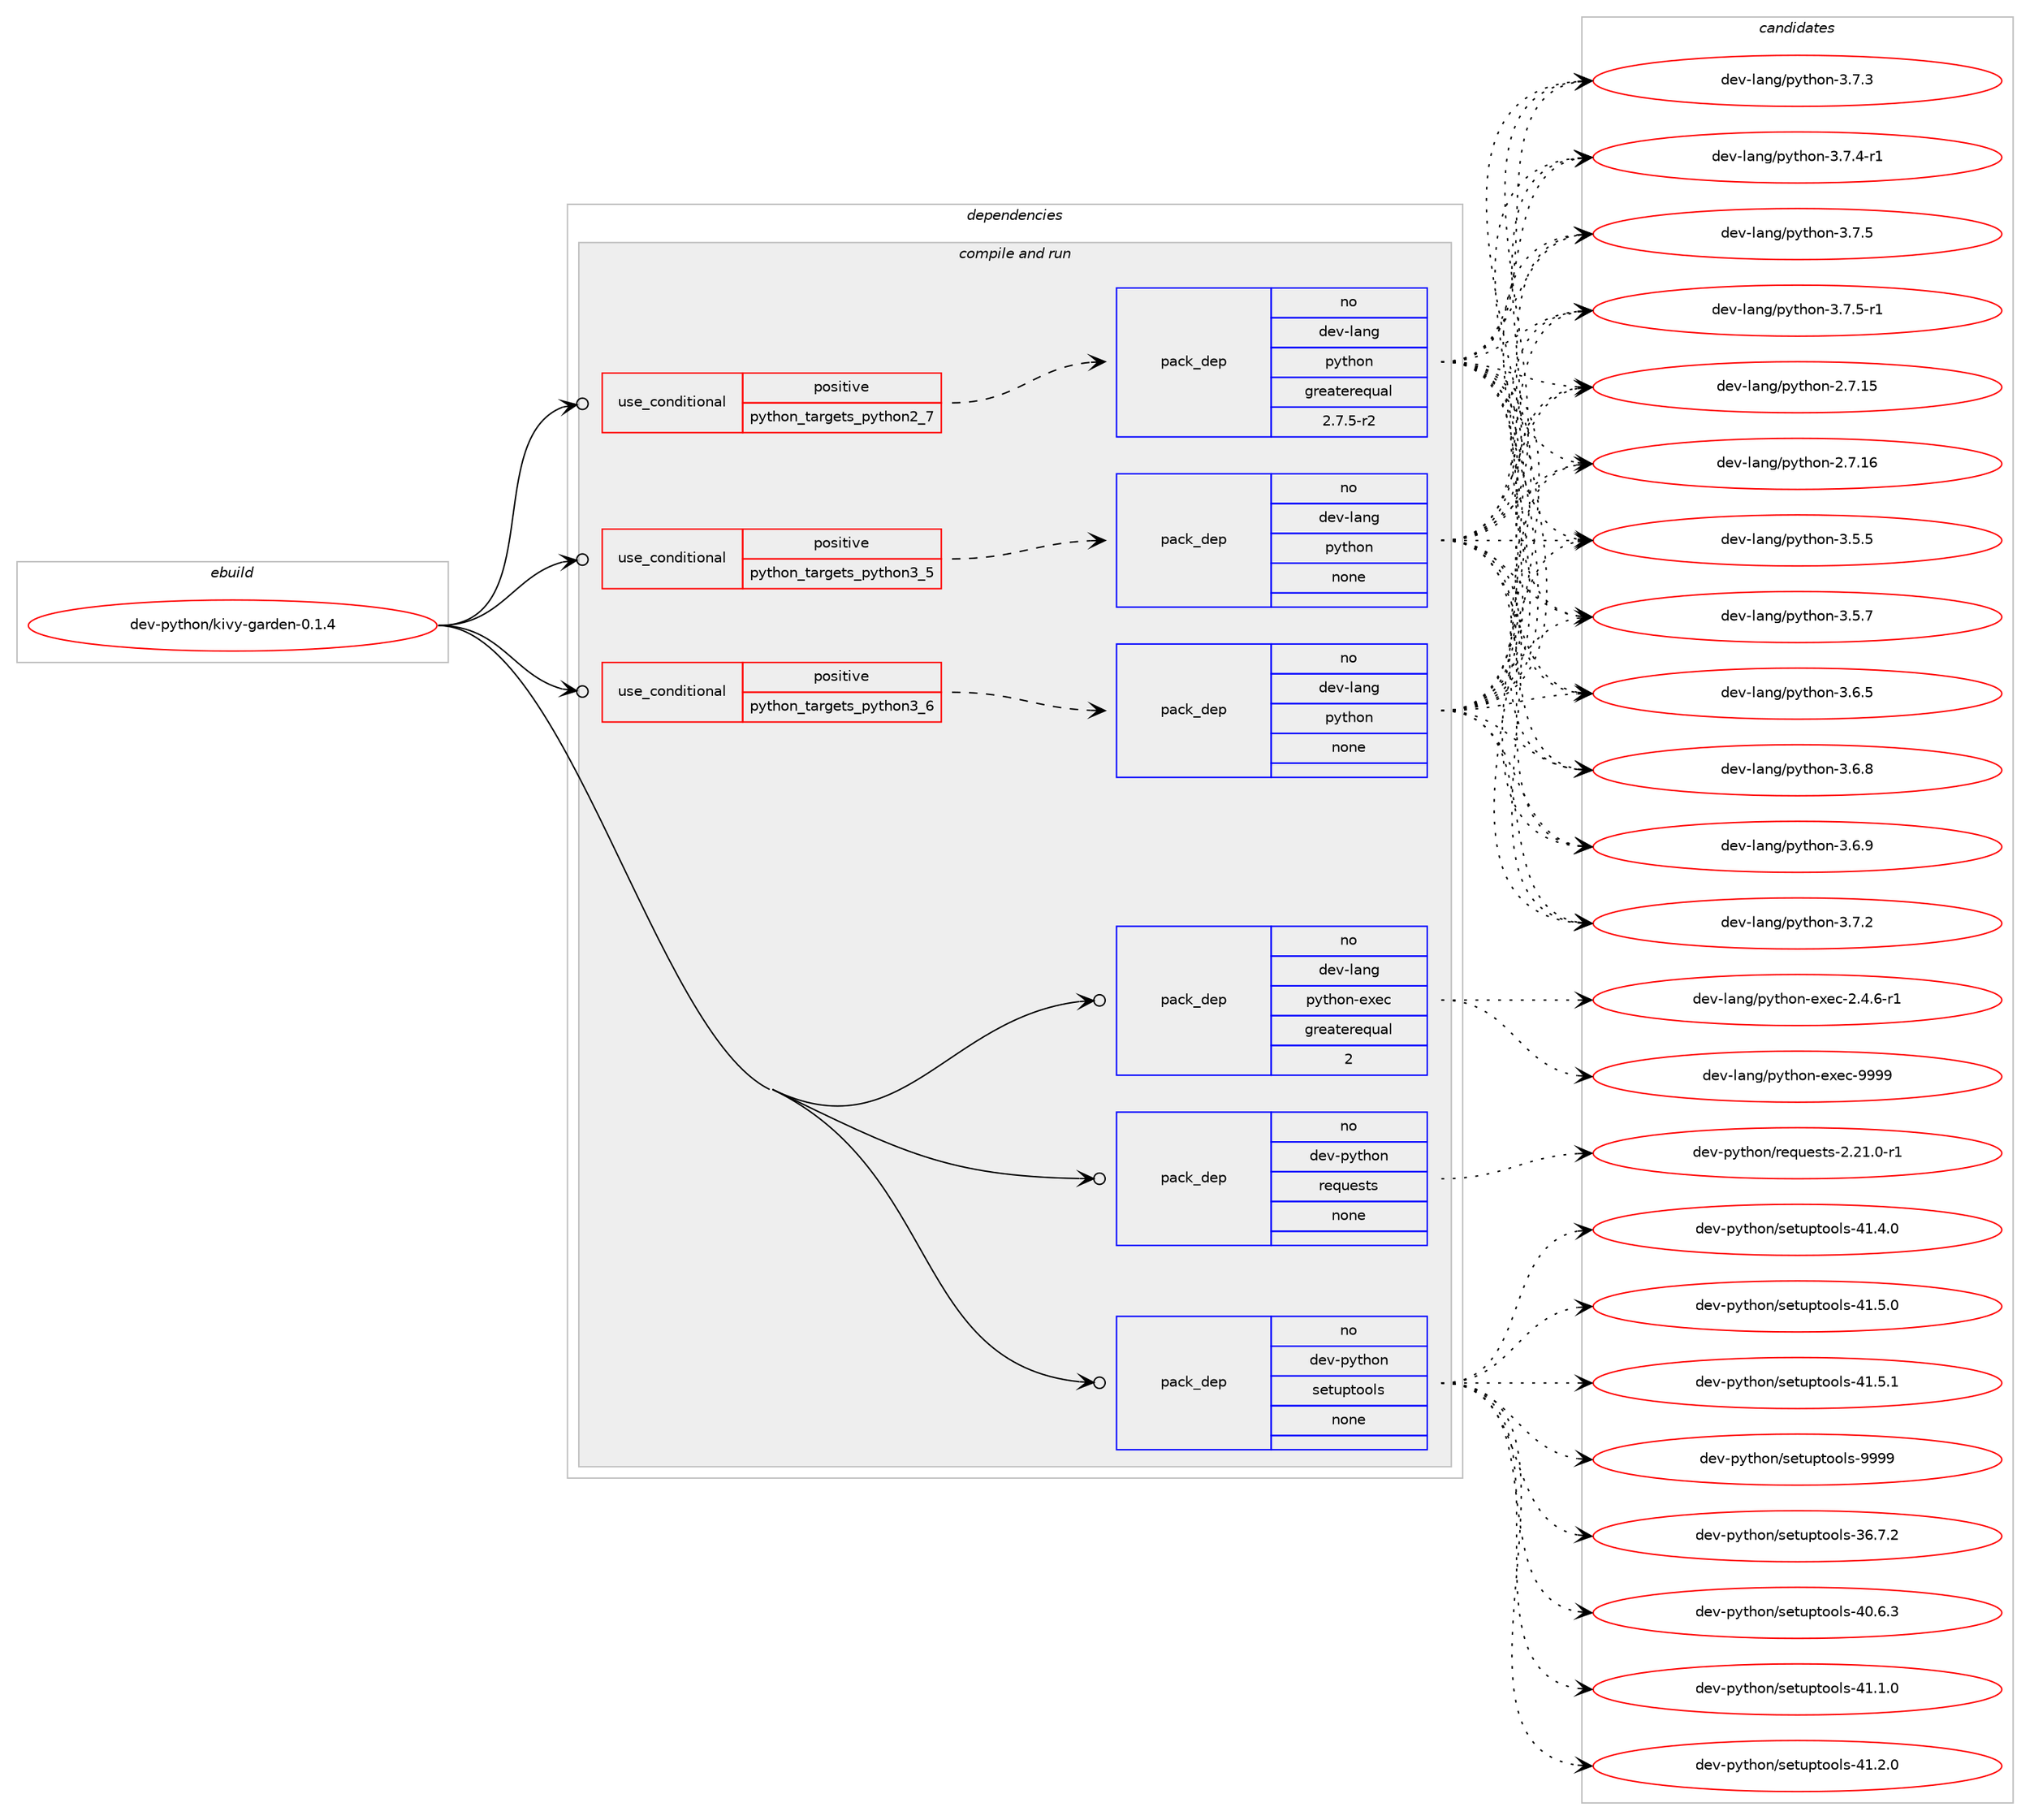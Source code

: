 digraph prolog {

# *************
# Graph options
# *************

newrank=true;
concentrate=true;
compound=true;
graph [rankdir=LR,fontname=Helvetica,fontsize=10,ranksep=1.5];#, ranksep=2.5, nodesep=0.2];
edge  [arrowhead=vee];
node  [fontname=Helvetica,fontsize=10];

# **********
# The ebuild
# **********

subgraph cluster_leftcol {
color=gray;
rank=same;
label=<<i>ebuild</i>>;
id [label="dev-python/kivy-garden-0.1.4", color=red, width=4, href="../dev-python/kivy-garden-0.1.4.svg"];
}

# ****************
# The dependencies
# ****************

subgraph cluster_midcol {
color=gray;
label=<<i>dependencies</i>>;
subgraph cluster_compile {
fillcolor="#eeeeee";
style=filled;
label=<<i>compile</i>>;
}
subgraph cluster_compileandrun {
fillcolor="#eeeeee";
style=filled;
label=<<i>compile and run</i>>;
subgraph cond141803 {
dependency612458 [label=<<TABLE BORDER="0" CELLBORDER="1" CELLSPACING="0" CELLPADDING="4"><TR><TD ROWSPAN="3" CELLPADDING="10">use_conditional</TD></TR><TR><TD>positive</TD></TR><TR><TD>python_targets_python2_7</TD></TR></TABLE>>, shape=none, color=red];
subgraph pack458851 {
dependency612459 [label=<<TABLE BORDER="0" CELLBORDER="1" CELLSPACING="0" CELLPADDING="4" WIDTH="220"><TR><TD ROWSPAN="6" CELLPADDING="30">pack_dep</TD></TR><TR><TD WIDTH="110">no</TD></TR><TR><TD>dev-lang</TD></TR><TR><TD>python</TD></TR><TR><TD>greaterequal</TD></TR><TR><TD>2.7.5-r2</TD></TR></TABLE>>, shape=none, color=blue];
}
dependency612458:e -> dependency612459:w [weight=20,style="dashed",arrowhead="vee"];
}
id:e -> dependency612458:w [weight=20,style="solid",arrowhead="odotvee"];
subgraph cond141804 {
dependency612460 [label=<<TABLE BORDER="0" CELLBORDER="1" CELLSPACING="0" CELLPADDING="4"><TR><TD ROWSPAN="3" CELLPADDING="10">use_conditional</TD></TR><TR><TD>positive</TD></TR><TR><TD>python_targets_python3_5</TD></TR></TABLE>>, shape=none, color=red];
subgraph pack458852 {
dependency612461 [label=<<TABLE BORDER="0" CELLBORDER="1" CELLSPACING="0" CELLPADDING="4" WIDTH="220"><TR><TD ROWSPAN="6" CELLPADDING="30">pack_dep</TD></TR><TR><TD WIDTH="110">no</TD></TR><TR><TD>dev-lang</TD></TR><TR><TD>python</TD></TR><TR><TD>none</TD></TR><TR><TD></TD></TR></TABLE>>, shape=none, color=blue];
}
dependency612460:e -> dependency612461:w [weight=20,style="dashed",arrowhead="vee"];
}
id:e -> dependency612460:w [weight=20,style="solid",arrowhead="odotvee"];
subgraph cond141805 {
dependency612462 [label=<<TABLE BORDER="0" CELLBORDER="1" CELLSPACING="0" CELLPADDING="4"><TR><TD ROWSPAN="3" CELLPADDING="10">use_conditional</TD></TR><TR><TD>positive</TD></TR><TR><TD>python_targets_python3_6</TD></TR></TABLE>>, shape=none, color=red];
subgraph pack458853 {
dependency612463 [label=<<TABLE BORDER="0" CELLBORDER="1" CELLSPACING="0" CELLPADDING="4" WIDTH="220"><TR><TD ROWSPAN="6" CELLPADDING="30">pack_dep</TD></TR><TR><TD WIDTH="110">no</TD></TR><TR><TD>dev-lang</TD></TR><TR><TD>python</TD></TR><TR><TD>none</TD></TR><TR><TD></TD></TR></TABLE>>, shape=none, color=blue];
}
dependency612462:e -> dependency612463:w [weight=20,style="dashed",arrowhead="vee"];
}
id:e -> dependency612462:w [weight=20,style="solid",arrowhead="odotvee"];
subgraph pack458854 {
dependency612464 [label=<<TABLE BORDER="0" CELLBORDER="1" CELLSPACING="0" CELLPADDING="4" WIDTH="220"><TR><TD ROWSPAN="6" CELLPADDING="30">pack_dep</TD></TR><TR><TD WIDTH="110">no</TD></TR><TR><TD>dev-lang</TD></TR><TR><TD>python-exec</TD></TR><TR><TD>greaterequal</TD></TR><TR><TD>2</TD></TR></TABLE>>, shape=none, color=blue];
}
id:e -> dependency612464:w [weight=20,style="solid",arrowhead="odotvee"];
subgraph pack458855 {
dependency612465 [label=<<TABLE BORDER="0" CELLBORDER="1" CELLSPACING="0" CELLPADDING="4" WIDTH="220"><TR><TD ROWSPAN="6" CELLPADDING="30">pack_dep</TD></TR><TR><TD WIDTH="110">no</TD></TR><TR><TD>dev-python</TD></TR><TR><TD>requests</TD></TR><TR><TD>none</TD></TR><TR><TD></TD></TR></TABLE>>, shape=none, color=blue];
}
id:e -> dependency612465:w [weight=20,style="solid",arrowhead="odotvee"];
subgraph pack458856 {
dependency612466 [label=<<TABLE BORDER="0" CELLBORDER="1" CELLSPACING="0" CELLPADDING="4" WIDTH="220"><TR><TD ROWSPAN="6" CELLPADDING="30">pack_dep</TD></TR><TR><TD WIDTH="110">no</TD></TR><TR><TD>dev-python</TD></TR><TR><TD>setuptools</TD></TR><TR><TD>none</TD></TR><TR><TD></TD></TR></TABLE>>, shape=none, color=blue];
}
id:e -> dependency612466:w [weight=20,style="solid",arrowhead="odotvee"];
}
subgraph cluster_run {
fillcolor="#eeeeee";
style=filled;
label=<<i>run</i>>;
}
}

# **************
# The candidates
# **************

subgraph cluster_choices {
rank=same;
color=gray;
label=<<i>candidates</i>>;

subgraph choice458851 {
color=black;
nodesep=1;
choice10010111845108971101034711212111610411111045504655464953 [label="dev-lang/python-2.7.15", color=red, width=4,href="../dev-lang/python-2.7.15.svg"];
choice10010111845108971101034711212111610411111045504655464954 [label="dev-lang/python-2.7.16", color=red, width=4,href="../dev-lang/python-2.7.16.svg"];
choice100101118451089711010347112121116104111110455146534653 [label="dev-lang/python-3.5.5", color=red, width=4,href="../dev-lang/python-3.5.5.svg"];
choice100101118451089711010347112121116104111110455146534655 [label="dev-lang/python-3.5.7", color=red, width=4,href="../dev-lang/python-3.5.7.svg"];
choice100101118451089711010347112121116104111110455146544653 [label="dev-lang/python-3.6.5", color=red, width=4,href="../dev-lang/python-3.6.5.svg"];
choice100101118451089711010347112121116104111110455146544656 [label="dev-lang/python-3.6.8", color=red, width=4,href="../dev-lang/python-3.6.8.svg"];
choice100101118451089711010347112121116104111110455146544657 [label="dev-lang/python-3.6.9", color=red, width=4,href="../dev-lang/python-3.6.9.svg"];
choice100101118451089711010347112121116104111110455146554650 [label="dev-lang/python-3.7.2", color=red, width=4,href="../dev-lang/python-3.7.2.svg"];
choice100101118451089711010347112121116104111110455146554651 [label="dev-lang/python-3.7.3", color=red, width=4,href="../dev-lang/python-3.7.3.svg"];
choice1001011184510897110103471121211161041111104551465546524511449 [label="dev-lang/python-3.7.4-r1", color=red, width=4,href="../dev-lang/python-3.7.4-r1.svg"];
choice100101118451089711010347112121116104111110455146554653 [label="dev-lang/python-3.7.5", color=red, width=4,href="../dev-lang/python-3.7.5.svg"];
choice1001011184510897110103471121211161041111104551465546534511449 [label="dev-lang/python-3.7.5-r1", color=red, width=4,href="../dev-lang/python-3.7.5-r1.svg"];
dependency612459:e -> choice10010111845108971101034711212111610411111045504655464953:w [style=dotted,weight="100"];
dependency612459:e -> choice10010111845108971101034711212111610411111045504655464954:w [style=dotted,weight="100"];
dependency612459:e -> choice100101118451089711010347112121116104111110455146534653:w [style=dotted,weight="100"];
dependency612459:e -> choice100101118451089711010347112121116104111110455146534655:w [style=dotted,weight="100"];
dependency612459:e -> choice100101118451089711010347112121116104111110455146544653:w [style=dotted,weight="100"];
dependency612459:e -> choice100101118451089711010347112121116104111110455146544656:w [style=dotted,weight="100"];
dependency612459:e -> choice100101118451089711010347112121116104111110455146544657:w [style=dotted,weight="100"];
dependency612459:e -> choice100101118451089711010347112121116104111110455146554650:w [style=dotted,weight="100"];
dependency612459:e -> choice100101118451089711010347112121116104111110455146554651:w [style=dotted,weight="100"];
dependency612459:e -> choice1001011184510897110103471121211161041111104551465546524511449:w [style=dotted,weight="100"];
dependency612459:e -> choice100101118451089711010347112121116104111110455146554653:w [style=dotted,weight="100"];
dependency612459:e -> choice1001011184510897110103471121211161041111104551465546534511449:w [style=dotted,weight="100"];
}
subgraph choice458852 {
color=black;
nodesep=1;
choice10010111845108971101034711212111610411111045504655464953 [label="dev-lang/python-2.7.15", color=red, width=4,href="../dev-lang/python-2.7.15.svg"];
choice10010111845108971101034711212111610411111045504655464954 [label="dev-lang/python-2.7.16", color=red, width=4,href="../dev-lang/python-2.7.16.svg"];
choice100101118451089711010347112121116104111110455146534653 [label="dev-lang/python-3.5.5", color=red, width=4,href="../dev-lang/python-3.5.5.svg"];
choice100101118451089711010347112121116104111110455146534655 [label="dev-lang/python-3.5.7", color=red, width=4,href="../dev-lang/python-3.5.7.svg"];
choice100101118451089711010347112121116104111110455146544653 [label="dev-lang/python-3.6.5", color=red, width=4,href="../dev-lang/python-3.6.5.svg"];
choice100101118451089711010347112121116104111110455146544656 [label="dev-lang/python-3.6.8", color=red, width=4,href="../dev-lang/python-3.6.8.svg"];
choice100101118451089711010347112121116104111110455146544657 [label="dev-lang/python-3.6.9", color=red, width=4,href="../dev-lang/python-3.6.9.svg"];
choice100101118451089711010347112121116104111110455146554650 [label="dev-lang/python-3.7.2", color=red, width=4,href="../dev-lang/python-3.7.2.svg"];
choice100101118451089711010347112121116104111110455146554651 [label="dev-lang/python-3.7.3", color=red, width=4,href="../dev-lang/python-3.7.3.svg"];
choice1001011184510897110103471121211161041111104551465546524511449 [label="dev-lang/python-3.7.4-r1", color=red, width=4,href="../dev-lang/python-3.7.4-r1.svg"];
choice100101118451089711010347112121116104111110455146554653 [label="dev-lang/python-3.7.5", color=red, width=4,href="../dev-lang/python-3.7.5.svg"];
choice1001011184510897110103471121211161041111104551465546534511449 [label="dev-lang/python-3.7.5-r1", color=red, width=4,href="../dev-lang/python-3.7.5-r1.svg"];
dependency612461:e -> choice10010111845108971101034711212111610411111045504655464953:w [style=dotted,weight="100"];
dependency612461:e -> choice10010111845108971101034711212111610411111045504655464954:w [style=dotted,weight="100"];
dependency612461:e -> choice100101118451089711010347112121116104111110455146534653:w [style=dotted,weight="100"];
dependency612461:e -> choice100101118451089711010347112121116104111110455146534655:w [style=dotted,weight="100"];
dependency612461:e -> choice100101118451089711010347112121116104111110455146544653:w [style=dotted,weight="100"];
dependency612461:e -> choice100101118451089711010347112121116104111110455146544656:w [style=dotted,weight="100"];
dependency612461:e -> choice100101118451089711010347112121116104111110455146544657:w [style=dotted,weight="100"];
dependency612461:e -> choice100101118451089711010347112121116104111110455146554650:w [style=dotted,weight="100"];
dependency612461:e -> choice100101118451089711010347112121116104111110455146554651:w [style=dotted,weight="100"];
dependency612461:e -> choice1001011184510897110103471121211161041111104551465546524511449:w [style=dotted,weight="100"];
dependency612461:e -> choice100101118451089711010347112121116104111110455146554653:w [style=dotted,weight="100"];
dependency612461:e -> choice1001011184510897110103471121211161041111104551465546534511449:w [style=dotted,weight="100"];
}
subgraph choice458853 {
color=black;
nodesep=1;
choice10010111845108971101034711212111610411111045504655464953 [label="dev-lang/python-2.7.15", color=red, width=4,href="../dev-lang/python-2.7.15.svg"];
choice10010111845108971101034711212111610411111045504655464954 [label="dev-lang/python-2.7.16", color=red, width=4,href="../dev-lang/python-2.7.16.svg"];
choice100101118451089711010347112121116104111110455146534653 [label="dev-lang/python-3.5.5", color=red, width=4,href="../dev-lang/python-3.5.5.svg"];
choice100101118451089711010347112121116104111110455146534655 [label="dev-lang/python-3.5.7", color=red, width=4,href="../dev-lang/python-3.5.7.svg"];
choice100101118451089711010347112121116104111110455146544653 [label="dev-lang/python-3.6.5", color=red, width=4,href="../dev-lang/python-3.6.5.svg"];
choice100101118451089711010347112121116104111110455146544656 [label="dev-lang/python-3.6.8", color=red, width=4,href="../dev-lang/python-3.6.8.svg"];
choice100101118451089711010347112121116104111110455146544657 [label="dev-lang/python-3.6.9", color=red, width=4,href="../dev-lang/python-3.6.9.svg"];
choice100101118451089711010347112121116104111110455146554650 [label="dev-lang/python-3.7.2", color=red, width=4,href="../dev-lang/python-3.7.2.svg"];
choice100101118451089711010347112121116104111110455146554651 [label="dev-lang/python-3.7.3", color=red, width=4,href="../dev-lang/python-3.7.3.svg"];
choice1001011184510897110103471121211161041111104551465546524511449 [label="dev-lang/python-3.7.4-r1", color=red, width=4,href="../dev-lang/python-3.7.4-r1.svg"];
choice100101118451089711010347112121116104111110455146554653 [label="dev-lang/python-3.7.5", color=red, width=4,href="../dev-lang/python-3.7.5.svg"];
choice1001011184510897110103471121211161041111104551465546534511449 [label="dev-lang/python-3.7.5-r1", color=red, width=4,href="../dev-lang/python-3.7.5-r1.svg"];
dependency612463:e -> choice10010111845108971101034711212111610411111045504655464953:w [style=dotted,weight="100"];
dependency612463:e -> choice10010111845108971101034711212111610411111045504655464954:w [style=dotted,weight="100"];
dependency612463:e -> choice100101118451089711010347112121116104111110455146534653:w [style=dotted,weight="100"];
dependency612463:e -> choice100101118451089711010347112121116104111110455146534655:w [style=dotted,weight="100"];
dependency612463:e -> choice100101118451089711010347112121116104111110455146544653:w [style=dotted,weight="100"];
dependency612463:e -> choice100101118451089711010347112121116104111110455146544656:w [style=dotted,weight="100"];
dependency612463:e -> choice100101118451089711010347112121116104111110455146544657:w [style=dotted,weight="100"];
dependency612463:e -> choice100101118451089711010347112121116104111110455146554650:w [style=dotted,weight="100"];
dependency612463:e -> choice100101118451089711010347112121116104111110455146554651:w [style=dotted,weight="100"];
dependency612463:e -> choice1001011184510897110103471121211161041111104551465546524511449:w [style=dotted,weight="100"];
dependency612463:e -> choice100101118451089711010347112121116104111110455146554653:w [style=dotted,weight="100"];
dependency612463:e -> choice1001011184510897110103471121211161041111104551465546534511449:w [style=dotted,weight="100"];
}
subgraph choice458854 {
color=black;
nodesep=1;
choice10010111845108971101034711212111610411111045101120101994550465246544511449 [label="dev-lang/python-exec-2.4.6-r1", color=red, width=4,href="../dev-lang/python-exec-2.4.6-r1.svg"];
choice10010111845108971101034711212111610411111045101120101994557575757 [label="dev-lang/python-exec-9999", color=red, width=4,href="../dev-lang/python-exec-9999.svg"];
dependency612464:e -> choice10010111845108971101034711212111610411111045101120101994550465246544511449:w [style=dotted,weight="100"];
dependency612464:e -> choice10010111845108971101034711212111610411111045101120101994557575757:w [style=dotted,weight="100"];
}
subgraph choice458855 {
color=black;
nodesep=1;
choice1001011184511212111610411111047114101113117101115116115455046504946484511449 [label="dev-python/requests-2.21.0-r1", color=red, width=4,href="../dev-python/requests-2.21.0-r1.svg"];
dependency612465:e -> choice1001011184511212111610411111047114101113117101115116115455046504946484511449:w [style=dotted,weight="100"];
}
subgraph choice458856 {
color=black;
nodesep=1;
choice100101118451121211161041111104711510111611711211611111110811545515446554650 [label="dev-python/setuptools-36.7.2", color=red, width=4,href="../dev-python/setuptools-36.7.2.svg"];
choice100101118451121211161041111104711510111611711211611111110811545524846544651 [label="dev-python/setuptools-40.6.3", color=red, width=4,href="../dev-python/setuptools-40.6.3.svg"];
choice100101118451121211161041111104711510111611711211611111110811545524946494648 [label="dev-python/setuptools-41.1.0", color=red, width=4,href="../dev-python/setuptools-41.1.0.svg"];
choice100101118451121211161041111104711510111611711211611111110811545524946504648 [label="dev-python/setuptools-41.2.0", color=red, width=4,href="../dev-python/setuptools-41.2.0.svg"];
choice100101118451121211161041111104711510111611711211611111110811545524946524648 [label="dev-python/setuptools-41.4.0", color=red, width=4,href="../dev-python/setuptools-41.4.0.svg"];
choice100101118451121211161041111104711510111611711211611111110811545524946534648 [label="dev-python/setuptools-41.5.0", color=red, width=4,href="../dev-python/setuptools-41.5.0.svg"];
choice100101118451121211161041111104711510111611711211611111110811545524946534649 [label="dev-python/setuptools-41.5.1", color=red, width=4,href="../dev-python/setuptools-41.5.1.svg"];
choice10010111845112121116104111110471151011161171121161111111081154557575757 [label="dev-python/setuptools-9999", color=red, width=4,href="../dev-python/setuptools-9999.svg"];
dependency612466:e -> choice100101118451121211161041111104711510111611711211611111110811545515446554650:w [style=dotted,weight="100"];
dependency612466:e -> choice100101118451121211161041111104711510111611711211611111110811545524846544651:w [style=dotted,weight="100"];
dependency612466:e -> choice100101118451121211161041111104711510111611711211611111110811545524946494648:w [style=dotted,weight="100"];
dependency612466:e -> choice100101118451121211161041111104711510111611711211611111110811545524946504648:w [style=dotted,weight="100"];
dependency612466:e -> choice100101118451121211161041111104711510111611711211611111110811545524946524648:w [style=dotted,weight="100"];
dependency612466:e -> choice100101118451121211161041111104711510111611711211611111110811545524946534648:w [style=dotted,weight="100"];
dependency612466:e -> choice100101118451121211161041111104711510111611711211611111110811545524946534649:w [style=dotted,weight="100"];
dependency612466:e -> choice10010111845112121116104111110471151011161171121161111111081154557575757:w [style=dotted,weight="100"];
}
}

}
